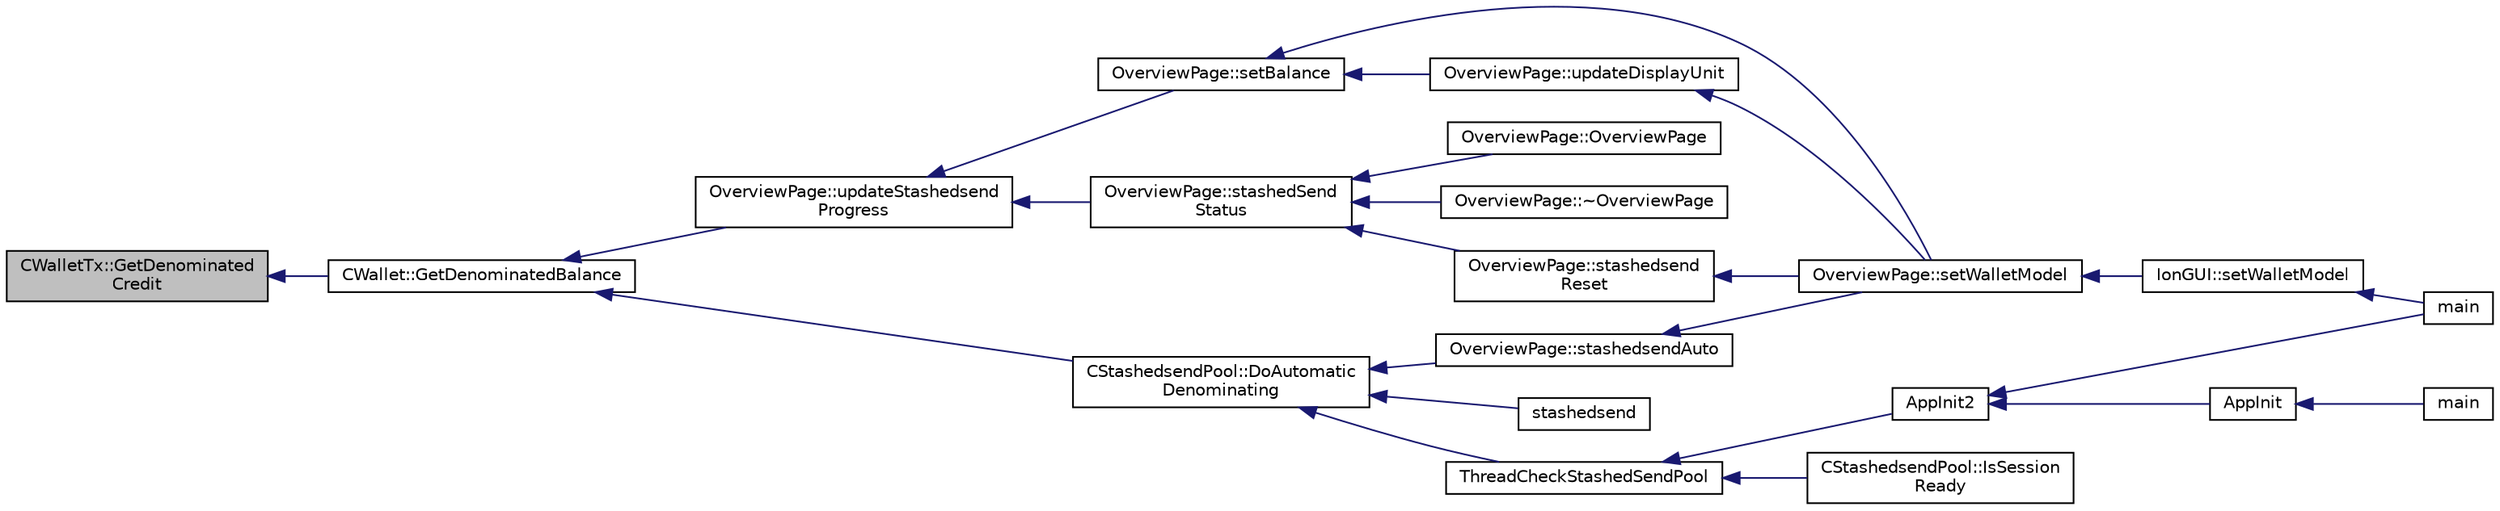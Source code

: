 digraph "CWalletTx::GetDenominatedCredit"
{
  edge [fontname="Helvetica",fontsize="10",labelfontname="Helvetica",labelfontsize="10"];
  node [fontname="Helvetica",fontsize="10",shape=record];
  rankdir="LR";
  Node455 [label="CWalletTx::GetDenominated\lCredit",height=0.2,width=0.4,color="black", fillcolor="grey75", style="filled", fontcolor="black"];
  Node455 -> Node456 [dir="back",color="midnightblue",fontsize="10",style="solid",fontname="Helvetica"];
  Node456 [label="CWallet::GetDenominatedBalance",height=0.2,width=0.4,color="black", fillcolor="white", style="filled",URL="$d2/de5/class_c_wallet.html#a3d9f78bd52a2bd03a9e79c1a84e76cd7"];
  Node456 -> Node457 [dir="back",color="midnightblue",fontsize="10",style="solid",fontname="Helvetica"];
  Node457 [label="OverviewPage::updateStashedsend\lProgress",height=0.2,width=0.4,color="black", fillcolor="white", style="filled",URL="$d1/d91/class_overview_page.html#acf4dda06d83173e5c701f4953c6a09aa"];
  Node457 -> Node458 [dir="back",color="midnightblue",fontsize="10",style="solid",fontname="Helvetica"];
  Node458 [label="OverviewPage::setBalance",height=0.2,width=0.4,color="black", fillcolor="white", style="filled",URL="$d1/d91/class_overview_page.html#a070a269ea7c7aacf129e6325fcd8343a"];
  Node458 -> Node459 [dir="back",color="midnightblue",fontsize="10",style="solid",fontname="Helvetica"];
  Node459 [label="OverviewPage::setWalletModel",height=0.2,width=0.4,color="black", fillcolor="white", style="filled",URL="$d1/d91/class_overview_page.html#a2ed52a3a87e9c74fee38fa873c9bc71f"];
  Node459 -> Node460 [dir="back",color="midnightblue",fontsize="10",style="solid",fontname="Helvetica"];
  Node460 [label="IonGUI::setWalletModel",height=0.2,width=0.4,color="black", fillcolor="white", style="filled",URL="$dc/d0b/class_ion_g_u_i.html#a37f87db65498b036d387c705a749c45d",tooltip="Set the wallet model. "];
  Node460 -> Node461 [dir="back",color="midnightblue",fontsize="10",style="solid",fontname="Helvetica"];
  Node461 [label="main",height=0.2,width=0.4,color="black", fillcolor="white", style="filled",URL="$d5/d2d/ion_8cpp.html#a0ddf1224851353fc92bfbff6f499fa97"];
  Node458 -> Node462 [dir="back",color="midnightblue",fontsize="10",style="solid",fontname="Helvetica"];
  Node462 [label="OverviewPage::updateDisplayUnit",height=0.2,width=0.4,color="black", fillcolor="white", style="filled",URL="$d1/d91/class_overview_page.html#a03f19b9afd9af4b72d9bba7b0c7cf900"];
  Node462 -> Node459 [dir="back",color="midnightblue",fontsize="10",style="solid",fontname="Helvetica"];
  Node457 -> Node463 [dir="back",color="midnightblue",fontsize="10",style="solid",fontname="Helvetica"];
  Node463 [label="OverviewPage::stashedSend\lStatus",height=0.2,width=0.4,color="black", fillcolor="white", style="filled",URL="$d1/d91/class_overview_page.html#ac6d1b3475132a87b31c1510014e4d0e7"];
  Node463 -> Node464 [dir="back",color="midnightblue",fontsize="10",style="solid",fontname="Helvetica"];
  Node464 [label="OverviewPage::OverviewPage",height=0.2,width=0.4,color="black", fillcolor="white", style="filled",URL="$d1/d91/class_overview_page.html#a18c1a29cab6b745b25e701b20f234932"];
  Node463 -> Node465 [dir="back",color="midnightblue",fontsize="10",style="solid",fontname="Helvetica"];
  Node465 [label="OverviewPage::~OverviewPage",height=0.2,width=0.4,color="black", fillcolor="white", style="filled",URL="$d1/d91/class_overview_page.html#a7fd68a7bebc327e3bbef2226b41298aa"];
  Node463 -> Node466 [dir="back",color="midnightblue",fontsize="10",style="solid",fontname="Helvetica"];
  Node466 [label="OverviewPage::stashedsend\lReset",height=0.2,width=0.4,color="black", fillcolor="white", style="filled",URL="$d1/d91/class_overview_page.html#a6b87c065c31ccd136f541edd3bb73134"];
  Node466 -> Node459 [dir="back",color="midnightblue",fontsize="10",style="solid",fontname="Helvetica"];
  Node456 -> Node467 [dir="back",color="midnightblue",fontsize="10",style="solid",fontname="Helvetica"];
  Node467 [label="CStashedsendPool::DoAutomatic\lDenominating",height=0.2,width=0.4,color="black", fillcolor="white", style="filled",URL="$dd/d8a/class_c_stashedsend_pool.html#a21f19df4854af34c8f89187c768a524f",tooltip="Passively run Stashedsend in the background according to the configuration in settings (only for QT) ..."];
  Node467 -> Node468 [dir="back",color="midnightblue",fontsize="10",style="solid",fontname="Helvetica"];
  Node468 [label="OverviewPage::stashedsendAuto",height=0.2,width=0.4,color="black", fillcolor="white", style="filled",URL="$d1/d91/class_overview_page.html#abf60d7de5f283687a914b487dc44ca76"];
  Node468 -> Node459 [dir="back",color="midnightblue",fontsize="10",style="solid",fontname="Helvetica"];
  Node467 -> Node469 [dir="back",color="midnightblue",fontsize="10",style="solid",fontname="Helvetica"];
  Node469 [label="stashedsend",height=0.2,width=0.4,color="black", fillcolor="white", style="filled",URL="$d5/d6b/rpcstashedsend_8cpp.html#a5a7cb1ad55aeaa8bcbb5172e9153a75a"];
  Node467 -> Node470 [dir="back",color="midnightblue",fontsize="10",style="solid",fontname="Helvetica"];
  Node470 [label="ThreadCheckStashedSendPool",height=0.2,width=0.4,color="black", fillcolor="white", style="filled",URL="$d9/dbc/stashedsend_8h.html#ab583ddc86effded8432ea5387f77d883"];
  Node470 -> Node471 [dir="back",color="midnightblue",fontsize="10",style="solid",fontname="Helvetica"];
  Node471 [label="AppInit2",height=0.2,width=0.4,color="black", fillcolor="white", style="filled",URL="$d8/dc0/init_8h.html#a1a4c1bfbf6ba1db77e988b89b9cadfd3",tooltip="Initialize ion. "];
  Node471 -> Node472 [dir="back",color="midnightblue",fontsize="10",style="solid",fontname="Helvetica"];
  Node472 [label="AppInit",height=0.2,width=0.4,color="black", fillcolor="white", style="filled",URL="$d4/d35/iond_8cpp.html#ac59316b767e6984e1285f0531275286b"];
  Node472 -> Node473 [dir="back",color="midnightblue",fontsize="10",style="solid",fontname="Helvetica"];
  Node473 [label="main",height=0.2,width=0.4,color="black", fillcolor="white", style="filled",URL="$d4/d35/iond_8cpp.html#a0ddf1224851353fc92bfbff6f499fa97"];
  Node471 -> Node461 [dir="back",color="midnightblue",fontsize="10",style="solid",fontname="Helvetica"];
  Node470 -> Node474 [dir="back",color="midnightblue",fontsize="10",style="solid",fontname="Helvetica"];
  Node474 [label="CStashedsendPool::IsSession\lReady",height=0.2,width=0.4,color="black", fillcolor="white", style="filled",URL="$dd/d8a/class_c_stashedsend_pool.html#acb903e97bacd0ecf2f1c3c0d82e6641c",tooltip="Do we have enough users to take entries? "];
}
